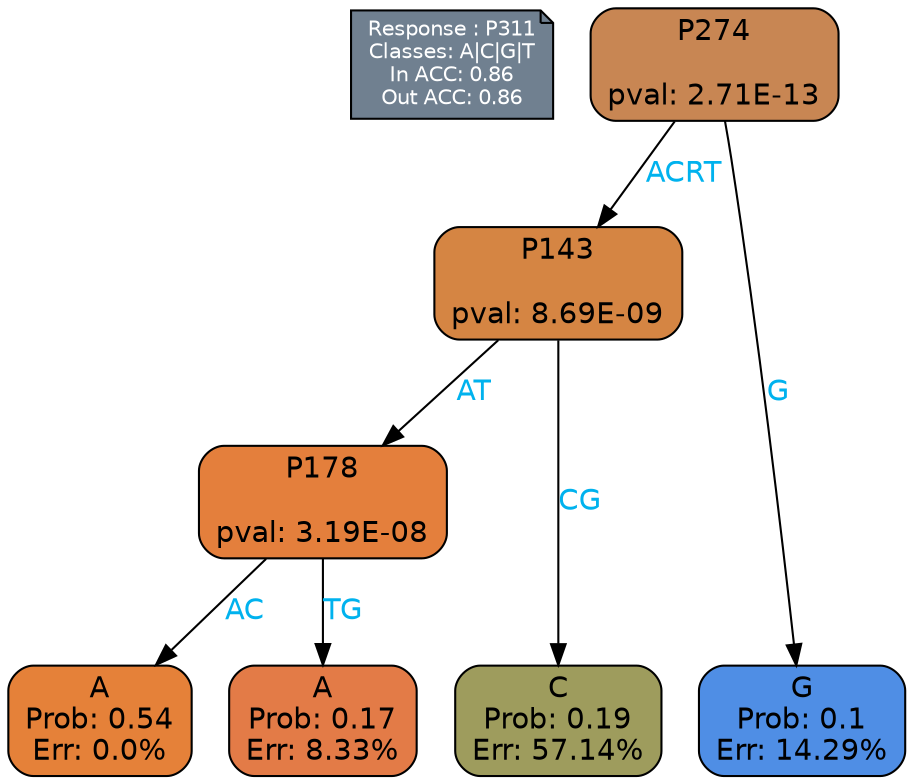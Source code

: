 digraph Tree {
node [shape=box, style="filled, rounded", color="black", fontname=helvetica] ;
graph [ranksep=equally, splines=polylines, bgcolor=transparent, dpi=600] ;
edge [fontname=helvetica] ;
LEGEND [label="Response : P311
Classes: A|C|G|T
In ACC: 0.86
Out ACC: 0.86
",shape=note,align=left,style=filled,fillcolor="slategray",fontcolor="white",fontsize=10];1 [label="P274

pval: 2.71E-13", fillcolor="#c88653"] ;
2 [label="P143

pval: 8.69E-09", fillcolor="#d58543"] ;
3 [label="P178

pval: 3.19E-08", fillcolor="#e47f3c"] ;
4 [label="A
Prob: 0.54
Err: 0.0%", fillcolor="#e58139"] ;
5 [label="A
Prob: 0.17
Err: 8.33%", fillcolor="#e37b47"] ;
6 [label="C
Prob: 0.19
Err: 57.14%", fillcolor="#9e9c5d"] ;
7 [label="G
Prob: 0.1
Err: 14.29%", fillcolor="#4f8ee5"] ;
1 -> 2 [label="ACRT",fontcolor=deepskyblue2] ;
1 -> 7 [label="G",fontcolor=deepskyblue2] ;
2 -> 3 [label="AT",fontcolor=deepskyblue2] ;
2 -> 6 [label="CG",fontcolor=deepskyblue2] ;
3 -> 4 [label="AC",fontcolor=deepskyblue2] ;
3 -> 5 [label="TG",fontcolor=deepskyblue2] ;
{rank = same; 4;5;6;7;}{rank = same; LEGEND;1;}}